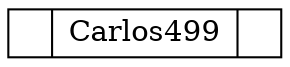 digraph userAVL {node[shape = record,height=.1];
nodeAVLCarlos499[label = "<f0> |<f1> Carlos499|<f2> "];
}